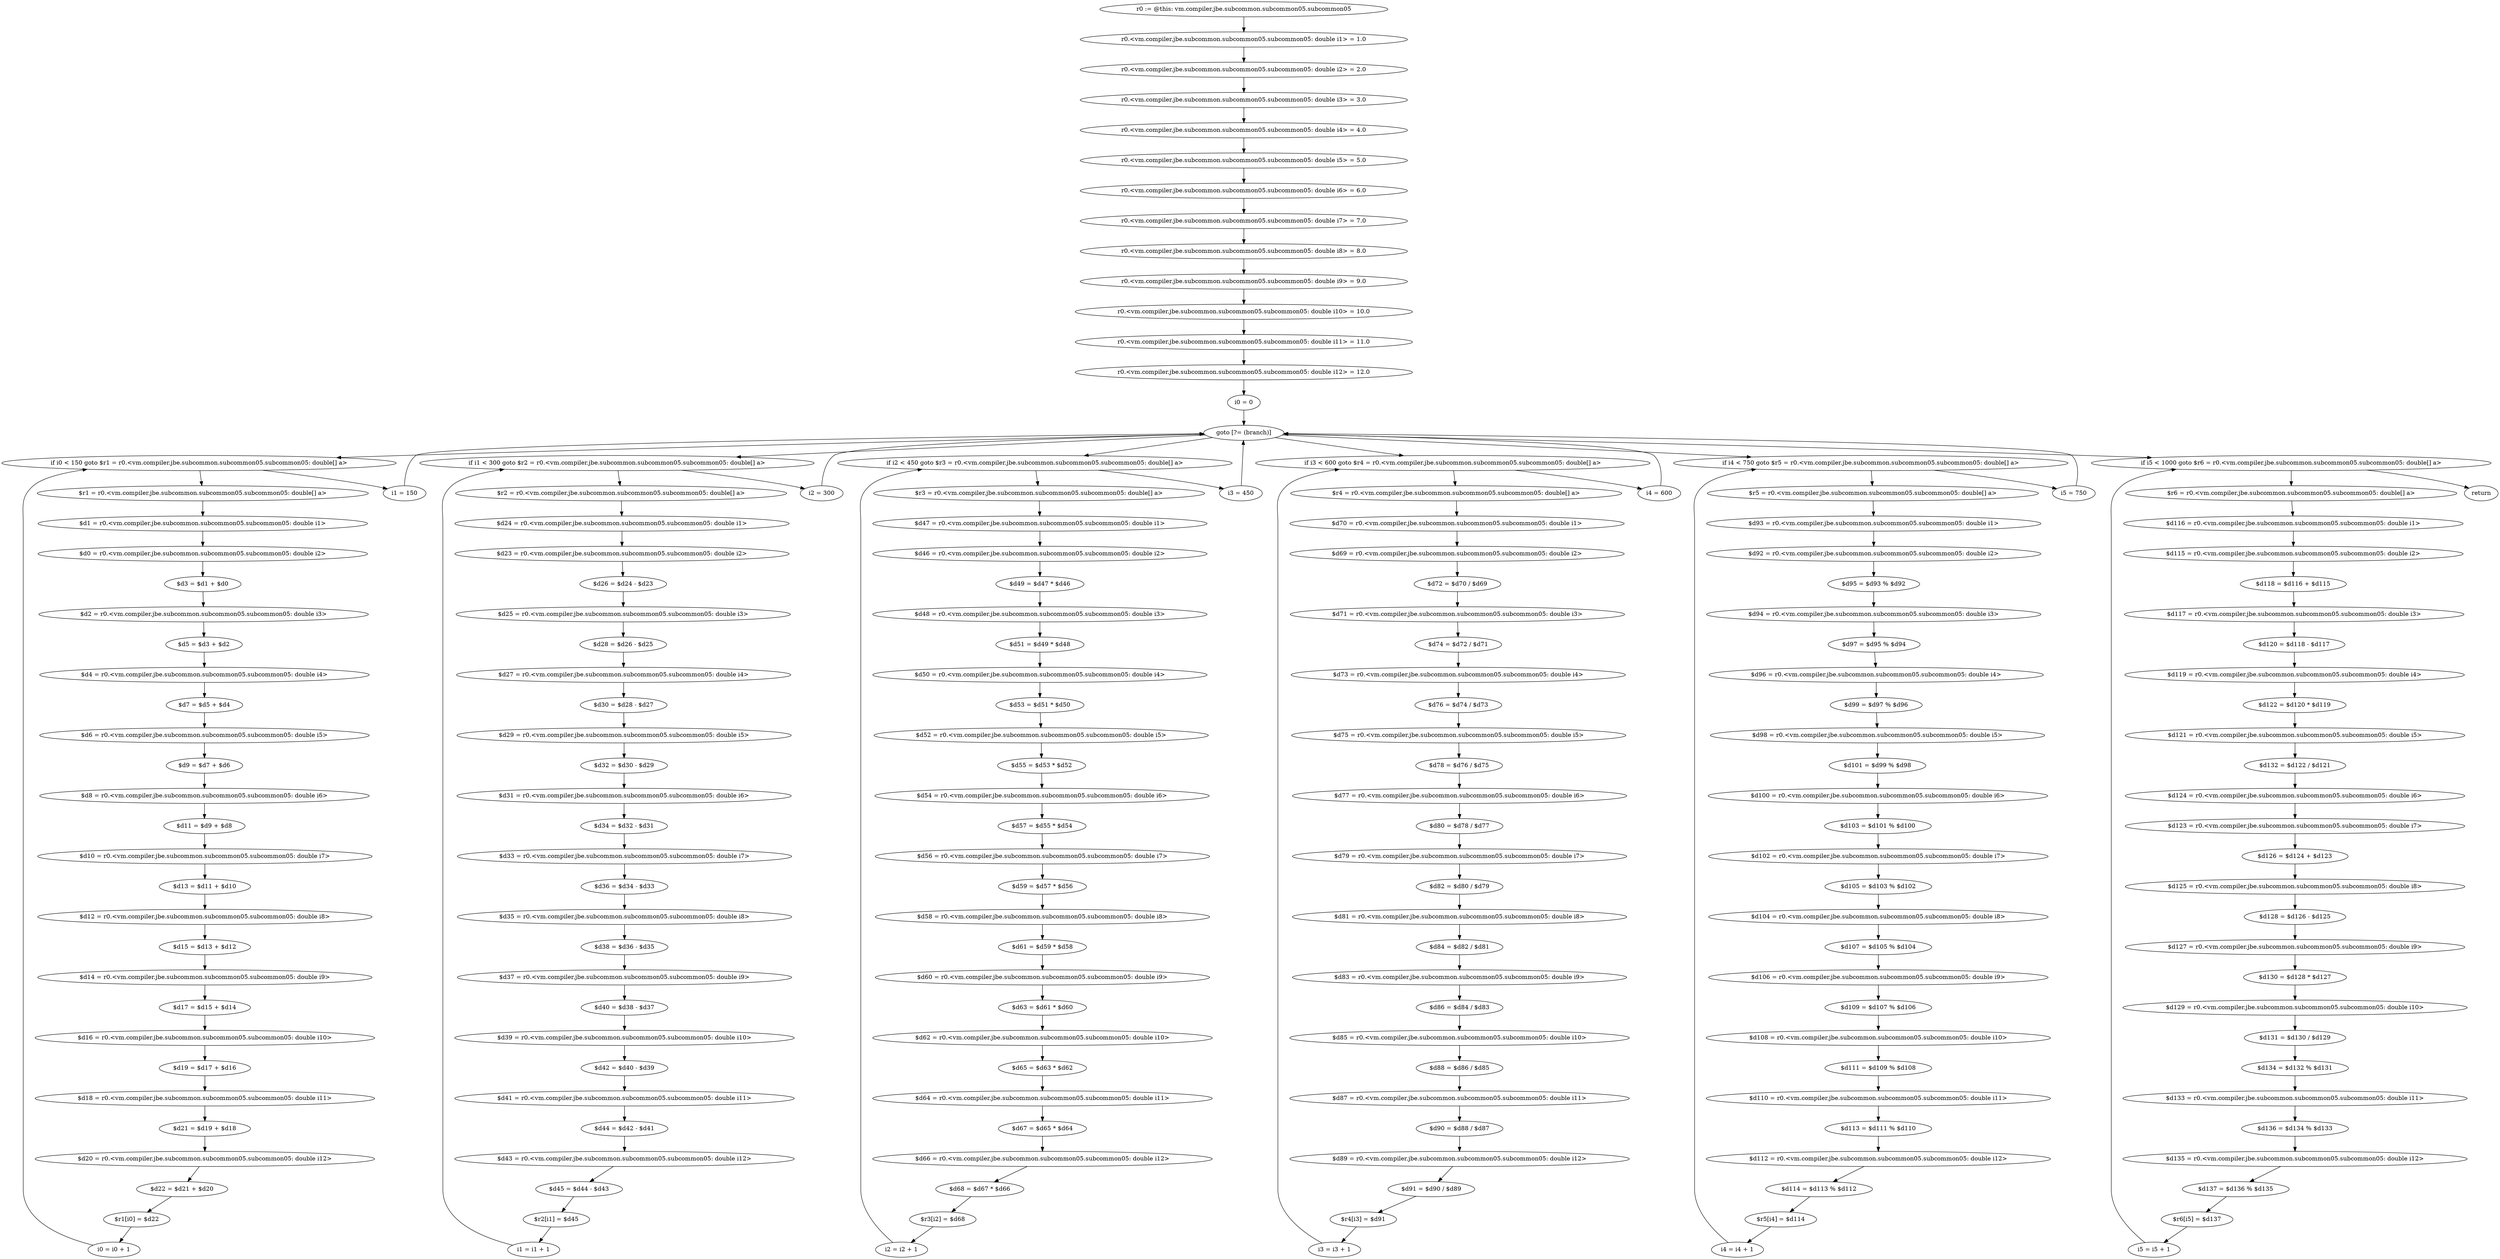 digraph "unitGraph" {
    "r0 := @this: vm.compiler.jbe.subcommon.subcommon05.subcommon05"
    "r0.<vm.compiler.jbe.subcommon.subcommon05.subcommon05: double i1> = 1.0"
    "r0.<vm.compiler.jbe.subcommon.subcommon05.subcommon05: double i2> = 2.0"
    "r0.<vm.compiler.jbe.subcommon.subcommon05.subcommon05: double i3> = 3.0"
    "r0.<vm.compiler.jbe.subcommon.subcommon05.subcommon05: double i4> = 4.0"
    "r0.<vm.compiler.jbe.subcommon.subcommon05.subcommon05: double i5> = 5.0"
    "r0.<vm.compiler.jbe.subcommon.subcommon05.subcommon05: double i6> = 6.0"
    "r0.<vm.compiler.jbe.subcommon.subcommon05.subcommon05: double i7> = 7.0"
    "r0.<vm.compiler.jbe.subcommon.subcommon05.subcommon05: double i8> = 8.0"
    "r0.<vm.compiler.jbe.subcommon.subcommon05.subcommon05: double i9> = 9.0"
    "r0.<vm.compiler.jbe.subcommon.subcommon05.subcommon05: double i10> = 10.0"
    "r0.<vm.compiler.jbe.subcommon.subcommon05.subcommon05: double i11> = 11.0"
    "r0.<vm.compiler.jbe.subcommon.subcommon05.subcommon05: double i12> = 12.0"
    "i0 = 0"
    "goto [?= (branch)]"
    "$r1 = r0.<vm.compiler.jbe.subcommon.subcommon05.subcommon05: double[] a>"
    "$d1 = r0.<vm.compiler.jbe.subcommon.subcommon05.subcommon05: double i1>"
    "$d0 = r0.<vm.compiler.jbe.subcommon.subcommon05.subcommon05: double i2>"
    "$d3 = $d1 + $d0"
    "$d2 = r0.<vm.compiler.jbe.subcommon.subcommon05.subcommon05: double i3>"
    "$d5 = $d3 + $d2"
    "$d4 = r0.<vm.compiler.jbe.subcommon.subcommon05.subcommon05: double i4>"
    "$d7 = $d5 + $d4"
    "$d6 = r0.<vm.compiler.jbe.subcommon.subcommon05.subcommon05: double i5>"
    "$d9 = $d7 + $d6"
    "$d8 = r0.<vm.compiler.jbe.subcommon.subcommon05.subcommon05: double i6>"
    "$d11 = $d9 + $d8"
    "$d10 = r0.<vm.compiler.jbe.subcommon.subcommon05.subcommon05: double i7>"
    "$d13 = $d11 + $d10"
    "$d12 = r0.<vm.compiler.jbe.subcommon.subcommon05.subcommon05: double i8>"
    "$d15 = $d13 + $d12"
    "$d14 = r0.<vm.compiler.jbe.subcommon.subcommon05.subcommon05: double i9>"
    "$d17 = $d15 + $d14"
    "$d16 = r0.<vm.compiler.jbe.subcommon.subcommon05.subcommon05: double i10>"
    "$d19 = $d17 + $d16"
    "$d18 = r0.<vm.compiler.jbe.subcommon.subcommon05.subcommon05: double i11>"
    "$d21 = $d19 + $d18"
    "$d20 = r0.<vm.compiler.jbe.subcommon.subcommon05.subcommon05: double i12>"
    "$d22 = $d21 + $d20"
    "$r1[i0] = $d22"
    "i0 = i0 + 1"
    "if i0 < 150 goto $r1 = r0.<vm.compiler.jbe.subcommon.subcommon05.subcommon05: double[] a>"
    "i1 = 150"
    "$r2 = r0.<vm.compiler.jbe.subcommon.subcommon05.subcommon05: double[] a>"
    "$d24 = r0.<vm.compiler.jbe.subcommon.subcommon05.subcommon05: double i1>"
    "$d23 = r0.<vm.compiler.jbe.subcommon.subcommon05.subcommon05: double i2>"
    "$d26 = $d24 - $d23"
    "$d25 = r0.<vm.compiler.jbe.subcommon.subcommon05.subcommon05: double i3>"
    "$d28 = $d26 - $d25"
    "$d27 = r0.<vm.compiler.jbe.subcommon.subcommon05.subcommon05: double i4>"
    "$d30 = $d28 - $d27"
    "$d29 = r0.<vm.compiler.jbe.subcommon.subcommon05.subcommon05: double i5>"
    "$d32 = $d30 - $d29"
    "$d31 = r0.<vm.compiler.jbe.subcommon.subcommon05.subcommon05: double i6>"
    "$d34 = $d32 - $d31"
    "$d33 = r0.<vm.compiler.jbe.subcommon.subcommon05.subcommon05: double i7>"
    "$d36 = $d34 - $d33"
    "$d35 = r0.<vm.compiler.jbe.subcommon.subcommon05.subcommon05: double i8>"
    "$d38 = $d36 - $d35"
    "$d37 = r0.<vm.compiler.jbe.subcommon.subcommon05.subcommon05: double i9>"
    "$d40 = $d38 - $d37"
    "$d39 = r0.<vm.compiler.jbe.subcommon.subcommon05.subcommon05: double i10>"
    "$d42 = $d40 - $d39"
    "$d41 = r0.<vm.compiler.jbe.subcommon.subcommon05.subcommon05: double i11>"
    "$d44 = $d42 - $d41"
    "$d43 = r0.<vm.compiler.jbe.subcommon.subcommon05.subcommon05: double i12>"
    "$d45 = $d44 - $d43"
    "$r2[i1] = $d45"
    "i1 = i1 + 1"
    "if i1 < 300 goto $r2 = r0.<vm.compiler.jbe.subcommon.subcommon05.subcommon05: double[] a>"
    "i2 = 300"
    "$r3 = r0.<vm.compiler.jbe.subcommon.subcommon05.subcommon05: double[] a>"
    "$d47 = r0.<vm.compiler.jbe.subcommon.subcommon05.subcommon05: double i1>"
    "$d46 = r0.<vm.compiler.jbe.subcommon.subcommon05.subcommon05: double i2>"
    "$d49 = $d47 * $d46"
    "$d48 = r0.<vm.compiler.jbe.subcommon.subcommon05.subcommon05: double i3>"
    "$d51 = $d49 * $d48"
    "$d50 = r0.<vm.compiler.jbe.subcommon.subcommon05.subcommon05: double i4>"
    "$d53 = $d51 * $d50"
    "$d52 = r0.<vm.compiler.jbe.subcommon.subcommon05.subcommon05: double i5>"
    "$d55 = $d53 * $d52"
    "$d54 = r0.<vm.compiler.jbe.subcommon.subcommon05.subcommon05: double i6>"
    "$d57 = $d55 * $d54"
    "$d56 = r0.<vm.compiler.jbe.subcommon.subcommon05.subcommon05: double i7>"
    "$d59 = $d57 * $d56"
    "$d58 = r0.<vm.compiler.jbe.subcommon.subcommon05.subcommon05: double i8>"
    "$d61 = $d59 * $d58"
    "$d60 = r0.<vm.compiler.jbe.subcommon.subcommon05.subcommon05: double i9>"
    "$d63 = $d61 * $d60"
    "$d62 = r0.<vm.compiler.jbe.subcommon.subcommon05.subcommon05: double i10>"
    "$d65 = $d63 * $d62"
    "$d64 = r0.<vm.compiler.jbe.subcommon.subcommon05.subcommon05: double i11>"
    "$d67 = $d65 * $d64"
    "$d66 = r0.<vm.compiler.jbe.subcommon.subcommon05.subcommon05: double i12>"
    "$d68 = $d67 * $d66"
    "$r3[i2] = $d68"
    "i2 = i2 + 1"
    "if i2 < 450 goto $r3 = r0.<vm.compiler.jbe.subcommon.subcommon05.subcommon05: double[] a>"
    "i3 = 450"
    "$r4 = r0.<vm.compiler.jbe.subcommon.subcommon05.subcommon05: double[] a>"
    "$d70 = r0.<vm.compiler.jbe.subcommon.subcommon05.subcommon05: double i1>"
    "$d69 = r0.<vm.compiler.jbe.subcommon.subcommon05.subcommon05: double i2>"
    "$d72 = $d70 / $d69"
    "$d71 = r0.<vm.compiler.jbe.subcommon.subcommon05.subcommon05: double i3>"
    "$d74 = $d72 / $d71"
    "$d73 = r0.<vm.compiler.jbe.subcommon.subcommon05.subcommon05: double i4>"
    "$d76 = $d74 / $d73"
    "$d75 = r0.<vm.compiler.jbe.subcommon.subcommon05.subcommon05: double i5>"
    "$d78 = $d76 / $d75"
    "$d77 = r0.<vm.compiler.jbe.subcommon.subcommon05.subcommon05: double i6>"
    "$d80 = $d78 / $d77"
    "$d79 = r0.<vm.compiler.jbe.subcommon.subcommon05.subcommon05: double i7>"
    "$d82 = $d80 / $d79"
    "$d81 = r0.<vm.compiler.jbe.subcommon.subcommon05.subcommon05: double i8>"
    "$d84 = $d82 / $d81"
    "$d83 = r0.<vm.compiler.jbe.subcommon.subcommon05.subcommon05: double i9>"
    "$d86 = $d84 / $d83"
    "$d85 = r0.<vm.compiler.jbe.subcommon.subcommon05.subcommon05: double i10>"
    "$d88 = $d86 / $d85"
    "$d87 = r0.<vm.compiler.jbe.subcommon.subcommon05.subcommon05: double i11>"
    "$d90 = $d88 / $d87"
    "$d89 = r0.<vm.compiler.jbe.subcommon.subcommon05.subcommon05: double i12>"
    "$d91 = $d90 / $d89"
    "$r4[i3] = $d91"
    "i3 = i3 + 1"
    "if i3 < 600 goto $r4 = r0.<vm.compiler.jbe.subcommon.subcommon05.subcommon05: double[] a>"
    "i4 = 600"
    "$r5 = r0.<vm.compiler.jbe.subcommon.subcommon05.subcommon05: double[] a>"
    "$d93 = r0.<vm.compiler.jbe.subcommon.subcommon05.subcommon05: double i1>"
    "$d92 = r0.<vm.compiler.jbe.subcommon.subcommon05.subcommon05: double i2>"
    "$d95 = $d93 % $d92"
    "$d94 = r0.<vm.compiler.jbe.subcommon.subcommon05.subcommon05: double i3>"
    "$d97 = $d95 % $d94"
    "$d96 = r0.<vm.compiler.jbe.subcommon.subcommon05.subcommon05: double i4>"
    "$d99 = $d97 % $d96"
    "$d98 = r0.<vm.compiler.jbe.subcommon.subcommon05.subcommon05: double i5>"
    "$d101 = $d99 % $d98"
    "$d100 = r0.<vm.compiler.jbe.subcommon.subcommon05.subcommon05: double i6>"
    "$d103 = $d101 % $d100"
    "$d102 = r0.<vm.compiler.jbe.subcommon.subcommon05.subcommon05: double i7>"
    "$d105 = $d103 % $d102"
    "$d104 = r0.<vm.compiler.jbe.subcommon.subcommon05.subcommon05: double i8>"
    "$d107 = $d105 % $d104"
    "$d106 = r0.<vm.compiler.jbe.subcommon.subcommon05.subcommon05: double i9>"
    "$d109 = $d107 % $d106"
    "$d108 = r0.<vm.compiler.jbe.subcommon.subcommon05.subcommon05: double i10>"
    "$d111 = $d109 % $d108"
    "$d110 = r0.<vm.compiler.jbe.subcommon.subcommon05.subcommon05: double i11>"
    "$d113 = $d111 % $d110"
    "$d112 = r0.<vm.compiler.jbe.subcommon.subcommon05.subcommon05: double i12>"
    "$d114 = $d113 % $d112"
    "$r5[i4] = $d114"
    "i4 = i4 + 1"
    "if i4 < 750 goto $r5 = r0.<vm.compiler.jbe.subcommon.subcommon05.subcommon05: double[] a>"
    "i5 = 750"
    "$r6 = r0.<vm.compiler.jbe.subcommon.subcommon05.subcommon05: double[] a>"
    "$d116 = r0.<vm.compiler.jbe.subcommon.subcommon05.subcommon05: double i1>"
    "$d115 = r0.<vm.compiler.jbe.subcommon.subcommon05.subcommon05: double i2>"
    "$d118 = $d116 + $d115"
    "$d117 = r0.<vm.compiler.jbe.subcommon.subcommon05.subcommon05: double i3>"
    "$d120 = $d118 - $d117"
    "$d119 = r0.<vm.compiler.jbe.subcommon.subcommon05.subcommon05: double i4>"
    "$d122 = $d120 * $d119"
    "$d121 = r0.<vm.compiler.jbe.subcommon.subcommon05.subcommon05: double i5>"
    "$d132 = $d122 / $d121"
    "$d124 = r0.<vm.compiler.jbe.subcommon.subcommon05.subcommon05: double i6>"
    "$d123 = r0.<vm.compiler.jbe.subcommon.subcommon05.subcommon05: double i7>"
    "$d126 = $d124 + $d123"
    "$d125 = r0.<vm.compiler.jbe.subcommon.subcommon05.subcommon05: double i8>"
    "$d128 = $d126 - $d125"
    "$d127 = r0.<vm.compiler.jbe.subcommon.subcommon05.subcommon05: double i9>"
    "$d130 = $d128 * $d127"
    "$d129 = r0.<vm.compiler.jbe.subcommon.subcommon05.subcommon05: double i10>"
    "$d131 = $d130 / $d129"
    "$d134 = $d132 % $d131"
    "$d133 = r0.<vm.compiler.jbe.subcommon.subcommon05.subcommon05: double i11>"
    "$d136 = $d134 % $d133"
    "$d135 = r0.<vm.compiler.jbe.subcommon.subcommon05.subcommon05: double i12>"
    "$d137 = $d136 % $d135"
    "$r6[i5] = $d137"
    "i5 = i5 + 1"
    "if i5 < 1000 goto $r6 = r0.<vm.compiler.jbe.subcommon.subcommon05.subcommon05: double[] a>"
    "return"
    "r0 := @this: vm.compiler.jbe.subcommon.subcommon05.subcommon05"->"r0.<vm.compiler.jbe.subcommon.subcommon05.subcommon05: double i1> = 1.0";
    "r0.<vm.compiler.jbe.subcommon.subcommon05.subcommon05: double i1> = 1.0"->"r0.<vm.compiler.jbe.subcommon.subcommon05.subcommon05: double i2> = 2.0";
    "r0.<vm.compiler.jbe.subcommon.subcommon05.subcommon05: double i2> = 2.0"->"r0.<vm.compiler.jbe.subcommon.subcommon05.subcommon05: double i3> = 3.0";
    "r0.<vm.compiler.jbe.subcommon.subcommon05.subcommon05: double i3> = 3.0"->"r0.<vm.compiler.jbe.subcommon.subcommon05.subcommon05: double i4> = 4.0";
    "r0.<vm.compiler.jbe.subcommon.subcommon05.subcommon05: double i4> = 4.0"->"r0.<vm.compiler.jbe.subcommon.subcommon05.subcommon05: double i5> = 5.0";
    "r0.<vm.compiler.jbe.subcommon.subcommon05.subcommon05: double i5> = 5.0"->"r0.<vm.compiler.jbe.subcommon.subcommon05.subcommon05: double i6> = 6.0";
    "r0.<vm.compiler.jbe.subcommon.subcommon05.subcommon05: double i6> = 6.0"->"r0.<vm.compiler.jbe.subcommon.subcommon05.subcommon05: double i7> = 7.0";
    "r0.<vm.compiler.jbe.subcommon.subcommon05.subcommon05: double i7> = 7.0"->"r0.<vm.compiler.jbe.subcommon.subcommon05.subcommon05: double i8> = 8.0";
    "r0.<vm.compiler.jbe.subcommon.subcommon05.subcommon05: double i8> = 8.0"->"r0.<vm.compiler.jbe.subcommon.subcommon05.subcommon05: double i9> = 9.0";
    "r0.<vm.compiler.jbe.subcommon.subcommon05.subcommon05: double i9> = 9.0"->"r0.<vm.compiler.jbe.subcommon.subcommon05.subcommon05: double i10> = 10.0";
    "r0.<vm.compiler.jbe.subcommon.subcommon05.subcommon05: double i10> = 10.0"->"r0.<vm.compiler.jbe.subcommon.subcommon05.subcommon05: double i11> = 11.0";
    "r0.<vm.compiler.jbe.subcommon.subcommon05.subcommon05: double i11> = 11.0"->"r0.<vm.compiler.jbe.subcommon.subcommon05.subcommon05: double i12> = 12.0";
    "r0.<vm.compiler.jbe.subcommon.subcommon05.subcommon05: double i12> = 12.0"->"i0 = 0";
    "i0 = 0"->"goto [?= (branch)]";
    "goto [?= (branch)]"->"if i0 < 150 goto $r1 = r0.<vm.compiler.jbe.subcommon.subcommon05.subcommon05: double[] a>";
    "$r1 = r0.<vm.compiler.jbe.subcommon.subcommon05.subcommon05: double[] a>"->"$d1 = r0.<vm.compiler.jbe.subcommon.subcommon05.subcommon05: double i1>";
    "$d1 = r0.<vm.compiler.jbe.subcommon.subcommon05.subcommon05: double i1>"->"$d0 = r0.<vm.compiler.jbe.subcommon.subcommon05.subcommon05: double i2>";
    "$d0 = r0.<vm.compiler.jbe.subcommon.subcommon05.subcommon05: double i2>"->"$d3 = $d1 + $d0";
    "$d3 = $d1 + $d0"->"$d2 = r0.<vm.compiler.jbe.subcommon.subcommon05.subcommon05: double i3>";
    "$d2 = r0.<vm.compiler.jbe.subcommon.subcommon05.subcommon05: double i3>"->"$d5 = $d3 + $d2";
    "$d5 = $d3 + $d2"->"$d4 = r0.<vm.compiler.jbe.subcommon.subcommon05.subcommon05: double i4>";
    "$d4 = r0.<vm.compiler.jbe.subcommon.subcommon05.subcommon05: double i4>"->"$d7 = $d5 + $d4";
    "$d7 = $d5 + $d4"->"$d6 = r0.<vm.compiler.jbe.subcommon.subcommon05.subcommon05: double i5>";
    "$d6 = r0.<vm.compiler.jbe.subcommon.subcommon05.subcommon05: double i5>"->"$d9 = $d7 + $d6";
    "$d9 = $d7 + $d6"->"$d8 = r0.<vm.compiler.jbe.subcommon.subcommon05.subcommon05: double i6>";
    "$d8 = r0.<vm.compiler.jbe.subcommon.subcommon05.subcommon05: double i6>"->"$d11 = $d9 + $d8";
    "$d11 = $d9 + $d8"->"$d10 = r0.<vm.compiler.jbe.subcommon.subcommon05.subcommon05: double i7>";
    "$d10 = r0.<vm.compiler.jbe.subcommon.subcommon05.subcommon05: double i7>"->"$d13 = $d11 + $d10";
    "$d13 = $d11 + $d10"->"$d12 = r0.<vm.compiler.jbe.subcommon.subcommon05.subcommon05: double i8>";
    "$d12 = r0.<vm.compiler.jbe.subcommon.subcommon05.subcommon05: double i8>"->"$d15 = $d13 + $d12";
    "$d15 = $d13 + $d12"->"$d14 = r0.<vm.compiler.jbe.subcommon.subcommon05.subcommon05: double i9>";
    "$d14 = r0.<vm.compiler.jbe.subcommon.subcommon05.subcommon05: double i9>"->"$d17 = $d15 + $d14";
    "$d17 = $d15 + $d14"->"$d16 = r0.<vm.compiler.jbe.subcommon.subcommon05.subcommon05: double i10>";
    "$d16 = r0.<vm.compiler.jbe.subcommon.subcommon05.subcommon05: double i10>"->"$d19 = $d17 + $d16";
    "$d19 = $d17 + $d16"->"$d18 = r0.<vm.compiler.jbe.subcommon.subcommon05.subcommon05: double i11>";
    "$d18 = r0.<vm.compiler.jbe.subcommon.subcommon05.subcommon05: double i11>"->"$d21 = $d19 + $d18";
    "$d21 = $d19 + $d18"->"$d20 = r0.<vm.compiler.jbe.subcommon.subcommon05.subcommon05: double i12>";
    "$d20 = r0.<vm.compiler.jbe.subcommon.subcommon05.subcommon05: double i12>"->"$d22 = $d21 + $d20";
    "$d22 = $d21 + $d20"->"$r1[i0] = $d22";
    "$r1[i0] = $d22"->"i0 = i0 + 1";
    "i0 = i0 + 1"->"if i0 < 150 goto $r1 = r0.<vm.compiler.jbe.subcommon.subcommon05.subcommon05: double[] a>";
    "if i0 < 150 goto $r1 = r0.<vm.compiler.jbe.subcommon.subcommon05.subcommon05: double[] a>"->"i1 = 150";
    "if i0 < 150 goto $r1 = r0.<vm.compiler.jbe.subcommon.subcommon05.subcommon05: double[] a>"->"$r1 = r0.<vm.compiler.jbe.subcommon.subcommon05.subcommon05: double[] a>";
    "i1 = 150"->"goto [?= (branch)]";
    "goto [?= (branch)]"->"if i1 < 300 goto $r2 = r0.<vm.compiler.jbe.subcommon.subcommon05.subcommon05: double[] a>";
    "$r2 = r0.<vm.compiler.jbe.subcommon.subcommon05.subcommon05: double[] a>"->"$d24 = r0.<vm.compiler.jbe.subcommon.subcommon05.subcommon05: double i1>";
    "$d24 = r0.<vm.compiler.jbe.subcommon.subcommon05.subcommon05: double i1>"->"$d23 = r0.<vm.compiler.jbe.subcommon.subcommon05.subcommon05: double i2>";
    "$d23 = r0.<vm.compiler.jbe.subcommon.subcommon05.subcommon05: double i2>"->"$d26 = $d24 - $d23";
    "$d26 = $d24 - $d23"->"$d25 = r0.<vm.compiler.jbe.subcommon.subcommon05.subcommon05: double i3>";
    "$d25 = r0.<vm.compiler.jbe.subcommon.subcommon05.subcommon05: double i3>"->"$d28 = $d26 - $d25";
    "$d28 = $d26 - $d25"->"$d27 = r0.<vm.compiler.jbe.subcommon.subcommon05.subcommon05: double i4>";
    "$d27 = r0.<vm.compiler.jbe.subcommon.subcommon05.subcommon05: double i4>"->"$d30 = $d28 - $d27";
    "$d30 = $d28 - $d27"->"$d29 = r0.<vm.compiler.jbe.subcommon.subcommon05.subcommon05: double i5>";
    "$d29 = r0.<vm.compiler.jbe.subcommon.subcommon05.subcommon05: double i5>"->"$d32 = $d30 - $d29";
    "$d32 = $d30 - $d29"->"$d31 = r0.<vm.compiler.jbe.subcommon.subcommon05.subcommon05: double i6>";
    "$d31 = r0.<vm.compiler.jbe.subcommon.subcommon05.subcommon05: double i6>"->"$d34 = $d32 - $d31";
    "$d34 = $d32 - $d31"->"$d33 = r0.<vm.compiler.jbe.subcommon.subcommon05.subcommon05: double i7>";
    "$d33 = r0.<vm.compiler.jbe.subcommon.subcommon05.subcommon05: double i7>"->"$d36 = $d34 - $d33";
    "$d36 = $d34 - $d33"->"$d35 = r0.<vm.compiler.jbe.subcommon.subcommon05.subcommon05: double i8>";
    "$d35 = r0.<vm.compiler.jbe.subcommon.subcommon05.subcommon05: double i8>"->"$d38 = $d36 - $d35";
    "$d38 = $d36 - $d35"->"$d37 = r0.<vm.compiler.jbe.subcommon.subcommon05.subcommon05: double i9>";
    "$d37 = r0.<vm.compiler.jbe.subcommon.subcommon05.subcommon05: double i9>"->"$d40 = $d38 - $d37";
    "$d40 = $d38 - $d37"->"$d39 = r0.<vm.compiler.jbe.subcommon.subcommon05.subcommon05: double i10>";
    "$d39 = r0.<vm.compiler.jbe.subcommon.subcommon05.subcommon05: double i10>"->"$d42 = $d40 - $d39";
    "$d42 = $d40 - $d39"->"$d41 = r0.<vm.compiler.jbe.subcommon.subcommon05.subcommon05: double i11>";
    "$d41 = r0.<vm.compiler.jbe.subcommon.subcommon05.subcommon05: double i11>"->"$d44 = $d42 - $d41";
    "$d44 = $d42 - $d41"->"$d43 = r0.<vm.compiler.jbe.subcommon.subcommon05.subcommon05: double i12>";
    "$d43 = r0.<vm.compiler.jbe.subcommon.subcommon05.subcommon05: double i12>"->"$d45 = $d44 - $d43";
    "$d45 = $d44 - $d43"->"$r2[i1] = $d45";
    "$r2[i1] = $d45"->"i1 = i1 + 1";
    "i1 = i1 + 1"->"if i1 < 300 goto $r2 = r0.<vm.compiler.jbe.subcommon.subcommon05.subcommon05: double[] a>";
    "if i1 < 300 goto $r2 = r0.<vm.compiler.jbe.subcommon.subcommon05.subcommon05: double[] a>"->"i2 = 300";
    "if i1 < 300 goto $r2 = r0.<vm.compiler.jbe.subcommon.subcommon05.subcommon05: double[] a>"->"$r2 = r0.<vm.compiler.jbe.subcommon.subcommon05.subcommon05: double[] a>";
    "i2 = 300"->"goto [?= (branch)]";
    "goto [?= (branch)]"->"if i2 < 450 goto $r3 = r0.<vm.compiler.jbe.subcommon.subcommon05.subcommon05: double[] a>";
    "$r3 = r0.<vm.compiler.jbe.subcommon.subcommon05.subcommon05: double[] a>"->"$d47 = r0.<vm.compiler.jbe.subcommon.subcommon05.subcommon05: double i1>";
    "$d47 = r0.<vm.compiler.jbe.subcommon.subcommon05.subcommon05: double i1>"->"$d46 = r0.<vm.compiler.jbe.subcommon.subcommon05.subcommon05: double i2>";
    "$d46 = r0.<vm.compiler.jbe.subcommon.subcommon05.subcommon05: double i2>"->"$d49 = $d47 * $d46";
    "$d49 = $d47 * $d46"->"$d48 = r0.<vm.compiler.jbe.subcommon.subcommon05.subcommon05: double i3>";
    "$d48 = r0.<vm.compiler.jbe.subcommon.subcommon05.subcommon05: double i3>"->"$d51 = $d49 * $d48";
    "$d51 = $d49 * $d48"->"$d50 = r0.<vm.compiler.jbe.subcommon.subcommon05.subcommon05: double i4>";
    "$d50 = r0.<vm.compiler.jbe.subcommon.subcommon05.subcommon05: double i4>"->"$d53 = $d51 * $d50";
    "$d53 = $d51 * $d50"->"$d52 = r0.<vm.compiler.jbe.subcommon.subcommon05.subcommon05: double i5>";
    "$d52 = r0.<vm.compiler.jbe.subcommon.subcommon05.subcommon05: double i5>"->"$d55 = $d53 * $d52";
    "$d55 = $d53 * $d52"->"$d54 = r0.<vm.compiler.jbe.subcommon.subcommon05.subcommon05: double i6>";
    "$d54 = r0.<vm.compiler.jbe.subcommon.subcommon05.subcommon05: double i6>"->"$d57 = $d55 * $d54";
    "$d57 = $d55 * $d54"->"$d56 = r0.<vm.compiler.jbe.subcommon.subcommon05.subcommon05: double i7>";
    "$d56 = r0.<vm.compiler.jbe.subcommon.subcommon05.subcommon05: double i7>"->"$d59 = $d57 * $d56";
    "$d59 = $d57 * $d56"->"$d58 = r0.<vm.compiler.jbe.subcommon.subcommon05.subcommon05: double i8>";
    "$d58 = r0.<vm.compiler.jbe.subcommon.subcommon05.subcommon05: double i8>"->"$d61 = $d59 * $d58";
    "$d61 = $d59 * $d58"->"$d60 = r0.<vm.compiler.jbe.subcommon.subcommon05.subcommon05: double i9>";
    "$d60 = r0.<vm.compiler.jbe.subcommon.subcommon05.subcommon05: double i9>"->"$d63 = $d61 * $d60";
    "$d63 = $d61 * $d60"->"$d62 = r0.<vm.compiler.jbe.subcommon.subcommon05.subcommon05: double i10>";
    "$d62 = r0.<vm.compiler.jbe.subcommon.subcommon05.subcommon05: double i10>"->"$d65 = $d63 * $d62";
    "$d65 = $d63 * $d62"->"$d64 = r0.<vm.compiler.jbe.subcommon.subcommon05.subcommon05: double i11>";
    "$d64 = r0.<vm.compiler.jbe.subcommon.subcommon05.subcommon05: double i11>"->"$d67 = $d65 * $d64";
    "$d67 = $d65 * $d64"->"$d66 = r0.<vm.compiler.jbe.subcommon.subcommon05.subcommon05: double i12>";
    "$d66 = r0.<vm.compiler.jbe.subcommon.subcommon05.subcommon05: double i12>"->"$d68 = $d67 * $d66";
    "$d68 = $d67 * $d66"->"$r3[i2] = $d68";
    "$r3[i2] = $d68"->"i2 = i2 + 1";
    "i2 = i2 + 1"->"if i2 < 450 goto $r3 = r0.<vm.compiler.jbe.subcommon.subcommon05.subcommon05: double[] a>";
    "if i2 < 450 goto $r3 = r0.<vm.compiler.jbe.subcommon.subcommon05.subcommon05: double[] a>"->"i3 = 450";
    "if i2 < 450 goto $r3 = r0.<vm.compiler.jbe.subcommon.subcommon05.subcommon05: double[] a>"->"$r3 = r0.<vm.compiler.jbe.subcommon.subcommon05.subcommon05: double[] a>";
    "i3 = 450"->"goto [?= (branch)]";
    "goto [?= (branch)]"->"if i3 < 600 goto $r4 = r0.<vm.compiler.jbe.subcommon.subcommon05.subcommon05: double[] a>";
    "$r4 = r0.<vm.compiler.jbe.subcommon.subcommon05.subcommon05: double[] a>"->"$d70 = r0.<vm.compiler.jbe.subcommon.subcommon05.subcommon05: double i1>";
    "$d70 = r0.<vm.compiler.jbe.subcommon.subcommon05.subcommon05: double i1>"->"$d69 = r0.<vm.compiler.jbe.subcommon.subcommon05.subcommon05: double i2>";
    "$d69 = r0.<vm.compiler.jbe.subcommon.subcommon05.subcommon05: double i2>"->"$d72 = $d70 / $d69";
    "$d72 = $d70 / $d69"->"$d71 = r0.<vm.compiler.jbe.subcommon.subcommon05.subcommon05: double i3>";
    "$d71 = r0.<vm.compiler.jbe.subcommon.subcommon05.subcommon05: double i3>"->"$d74 = $d72 / $d71";
    "$d74 = $d72 / $d71"->"$d73 = r0.<vm.compiler.jbe.subcommon.subcommon05.subcommon05: double i4>";
    "$d73 = r0.<vm.compiler.jbe.subcommon.subcommon05.subcommon05: double i4>"->"$d76 = $d74 / $d73";
    "$d76 = $d74 / $d73"->"$d75 = r0.<vm.compiler.jbe.subcommon.subcommon05.subcommon05: double i5>";
    "$d75 = r0.<vm.compiler.jbe.subcommon.subcommon05.subcommon05: double i5>"->"$d78 = $d76 / $d75";
    "$d78 = $d76 / $d75"->"$d77 = r0.<vm.compiler.jbe.subcommon.subcommon05.subcommon05: double i6>";
    "$d77 = r0.<vm.compiler.jbe.subcommon.subcommon05.subcommon05: double i6>"->"$d80 = $d78 / $d77";
    "$d80 = $d78 / $d77"->"$d79 = r0.<vm.compiler.jbe.subcommon.subcommon05.subcommon05: double i7>";
    "$d79 = r0.<vm.compiler.jbe.subcommon.subcommon05.subcommon05: double i7>"->"$d82 = $d80 / $d79";
    "$d82 = $d80 / $d79"->"$d81 = r0.<vm.compiler.jbe.subcommon.subcommon05.subcommon05: double i8>";
    "$d81 = r0.<vm.compiler.jbe.subcommon.subcommon05.subcommon05: double i8>"->"$d84 = $d82 / $d81";
    "$d84 = $d82 / $d81"->"$d83 = r0.<vm.compiler.jbe.subcommon.subcommon05.subcommon05: double i9>";
    "$d83 = r0.<vm.compiler.jbe.subcommon.subcommon05.subcommon05: double i9>"->"$d86 = $d84 / $d83";
    "$d86 = $d84 / $d83"->"$d85 = r0.<vm.compiler.jbe.subcommon.subcommon05.subcommon05: double i10>";
    "$d85 = r0.<vm.compiler.jbe.subcommon.subcommon05.subcommon05: double i10>"->"$d88 = $d86 / $d85";
    "$d88 = $d86 / $d85"->"$d87 = r0.<vm.compiler.jbe.subcommon.subcommon05.subcommon05: double i11>";
    "$d87 = r0.<vm.compiler.jbe.subcommon.subcommon05.subcommon05: double i11>"->"$d90 = $d88 / $d87";
    "$d90 = $d88 / $d87"->"$d89 = r0.<vm.compiler.jbe.subcommon.subcommon05.subcommon05: double i12>";
    "$d89 = r0.<vm.compiler.jbe.subcommon.subcommon05.subcommon05: double i12>"->"$d91 = $d90 / $d89";
    "$d91 = $d90 / $d89"->"$r4[i3] = $d91";
    "$r4[i3] = $d91"->"i3 = i3 + 1";
    "i3 = i3 + 1"->"if i3 < 600 goto $r4 = r0.<vm.compiler.jbe.subcommon.subcommon05.subcommon05: double[] a>";
    "if i3 < 600 goto $r4 = r0.<vm.compiler.jbe.subcommon.subcommon05.subcommon05: double[] a>"->"i4 = 600";
    "if i3 < 600 goto $r4 = r0.<vm.compiler.jbe.subcommon.subcommon05.subcommon05: double[] a>"->"$r4 = r0.<vm.compiler.jbe.subcommon.subcommon05.subcommon05: double[] a>";
    "i4 = 600"->"goto [?= (branch)]";
    "goto [?= (branch)]"->"if i4 < 750 goto $r5 = r0.<vm.compiler.jbe.subcommon.subcommon05.subcommon05: double[] a>";
    "$r5 = r0.<vm.compiler.jbe.subcommon.subcommon05.subcommon05: double[] a>"->"$d93 = r0.<vm.compiler.jbe.subcommon.subcommon05.subcommon05: double i1>";
    "$d93 = r0.<vm.compiler.jbe.subcommon.subcommon05.subcommon05: double i1>"->"$d92 = r0.<vm.compiler.jbe.subcommon.subcommon05.subcommon05: double i2>";
    "$d92 = r0.<vm.compiler.jbe.subcommon.subcommon05.subcommon05: double i2>"->"$d95 = $d93 % $d92";
    "$d95 = $d93 % $d92"->"$d94 = r0.<vm.compiler.jbe.subcommon.subcommon05.subcommon05: double i3>";
    "$d94 = r0.<vm.compiler.jbe.subcommon.subcommon05.subcommon05: double i3>"->"$d97 = $d95 % $d94";
    "$d97 = $d95 % $d94"->"$d96 = r0.<vm.compiler.jbe.subcommon.subcommon05.subcommon05: double i4>";
    "$d96 = r0.<vm.compiler.jbe.subcommon.subcommon05.subcommon05: double i4>"->"$d99 = $d97 % $d96";
    "$d99 = $d97 % $d96"->"$d98 = r0.<vm.compiler.jbe.subcommon.subcommon05.subcommon05: double i5>";
    "$d98 = r0.<vm.compiler.jbe.subcommon.subcommon05.subcommon05: double i5>"->"$d101 = $d99 % $d98";
    "$d101 = $d99 % $d98"->"$d100 = r0.<vm.compiler.jbe.subcommon.subcommon05.subcommon05: double i6>";
    "$d100 = r0.<vm.compiler.jbe.subcommon.subcommon05.subcommon05: double i6>"->"$d103 = $d101 % $d100";
    "$d103 = $d101 % $d100"->"$d102 = r0.<vm.compiler.jbe.subcommon.subcommon05.subcommon05: double i7>";
    "$d102 = r0.<vm.compiler.jbe.subcommon.subcommon05.subcommon05: double i7>"->"$d105 = $d103 % $d102";
    "$d105 = $d103 % $d102"->"$d104 = r0.<vm.compiler.jbe.subcommon.subcommon05.subcommon05: double i8>";
    "$d104 = r0.<vm.compiler.jbe.subcommon.subcommon05.subcommon05: double i8>"->"$d107 = $d105 % $d104";
    "$d107 = $d105 % $d104"->"$d106 = r0.<vm.compiler.jbe.subcommon.subcommon05.subcommon05: double i9>";
    "$d106 = r0.<vm.compiler.jbe.subcommon.subcommon05.subcommon05: double i9>"->"$d109 = $d107 % $d106";
    "$d109 = $d107 % $d106"->"$d108 = r0.<vm.compiler.jbe.subcommon.subcommon05.subcommon05: double i10>";
    "$d108 = r0.<vm.compiler.jbe.subcommon.subcommon05.subcommon05: double i10>"->"$d111 = $d109 % $d108";
    "$d111 = $d109 % $d108"->"$d110 = r0.<vm.compiler.jbe.subcommon.subcommon05.subcommon05: double i11>";
    "$d110 = r0.<vm.compiler.jbe.subcommon.subcommon05.subcommon05: double i11>"->"$d113 = $d111 % $d110";
    "$d113 = $d111 % $d110"->"$d112 = r0.<vm.compiler.jbe.subcommon.subcommon05.subcommon05: double i12>";
    "$d112 = r0.<vm.compiler.jbe.subcommon.subcommon05.subcommon05: double i12>"->"$d114 = $d113 % $d112";
    "$d114 = $d113 % $d112"->"$r5[i4] = $d114";
    "$r5[i4] = $d114"->"i4 = i4 + 1";
    "i4 = i4 + 1"->"if i4 < 750 goto $r5 = r0.<vm.compiler.jbe.subcommon.subcommon05.subcommon05: double[] a>";
    "if i4 < 750 goto $r5 = r0.<vm.compiler.jbe.subcommon.subcommon05.subcommon05: double[] a>"->"i5 = 750";
    "if i4 < 750 goto $r5 = r0.<vm.compiler.jbe.subcommon.subcommon05.subcommon05: double[] a>"->"$r5 = r0.<vm.compiler.jbe.subcommon.subcommon05.subcommon05: double[] a>";
    "i5 = 750"->"goto [?= (branch)]";
    "goto [?= (branch)]"->"if i5 < 1000 goto $r6 = r0.<vm.compiler.jbe.subcommon.subcommon05.subcommon05: double[] a>";
    "$r6 = r0.<vm.compiler.jbe.subcommon.subcommon05.subcommon05: double[] a>"->"$d116 = r0.<vm.compiler.jbe.subcommon.subcommon05.subcommon05: double i1>";
    "$d116 = r0.<vm.compiler.jbe.subcommon.subcommon05.subcommon05: double i1>"->"$d115 = r0.<vm.compiler.jbe.subcommon.subcommon05.subcommon05: double i2>";
    "$d115 = r0.<vm.compiler.jbe.subcommon.subcommon05.subcommon05: double i2>"->"$d118 = $d116 + $d115";
    "$d118 = $d116 + $d115"->"$d117 = r0.<vm.compiler.jbe.subcommon.subcommon05.subcommon05: double i3>";
    "$d117 = r0.<vm.compiler.jbe.subcommon.subcommon05.subcommon05: double i3>"->"$d120 = $d118 - $d117";
    "$d120 = $d118 - $d117"->"$d119 = r0.<vm.compiler.jbe.subcommon.subcommon05.subcommon05: double i4>";
    "$d119 = r0.<vm.compiler.jbe.subcommon.subcommon05.subcommon05: double i4>"->"$d122 = $d120 * $d119";
    "$d122 = $d120 * $d119"->"$d121 = r0.<vm.compiler.jbe.subcommon.subcommon05.subcommon05: double i5>";
    "$d121 = r0.<vm.compiler.jbe.subcommon.subcommon05.subcommon05: double i5>"->"$d132 = $d122 / $d121";
    "$d132 = $d122 / $d121"->"$d124 = r0.<vm.compiler.jbe.subcommon.subcommon05.subcommon05: double i6>";
    "$d124 = r0.<vm.compiler.jbe.subcommon.subcommon05.subcommon05: double i6>"->"$d123 = r0.<vm.compiler.jbe.subcommon.subcommon05.subcommon05: double i7>";
    "$d123 = r0.<vm.compiler.jbe.subcommon.subcommon05.subcommon05: double i7>"->"$d126 = $d124 + $d123";
    "$d126 = $d124 + $d123"->"$d125 = r0.<vm.compiler.jbe.subcommon.subcommon05.subcommon05: double i8>";
    "$d125 = r0.<vm.compiler.jbe.subcommon.subcommon05.subcommon05: double i8>"->"$d128 = $d126 - $d125";
    "$d128 = $d126 - $d125"->"$d127 = r0.<vm.compiler.jbe.subcommon.subcommon05.subcommon05: double i9>";
    "$d127 = r0.<vm.compiler.jbe.subcommon.subcommon05.subcommon05: double i9>"->"$d130 = $d128 * $d127";
    "$d130 = $d128 * $d127"->"$d129 = r0.<vm.compiler.jbe.subcommon.subcommon05.subcommon05: double i10>";
    "$d129 = r0.<vm.compiler.jbe.subcommon.subcommon05.subcommon05: double i10>"->"$d131 = $d130 / $d129";
    "$d131 = $d130 / $d129"->"$d134 = $d132 % $d131";
    "$d134 = $d132 % $d131"->"$d133 = r0.<vm.compiler.jbe.subcommon.subcommon05.subcommon05: double i11>";
    "$d133 = r0.<vm.compiler.jbe.subcommon.subcommon05.subcommon05: double i11>"->"$d136 = $d134 % $d133";
    "$d136 = $d134 % $d133"->"$d135 = r0.<vm.compiler.jbe.subcommon.subcommon05.subcommon05: double i12>";
    "$d135 = r0.<vm.compiler.jbe.subcommon.subcommon05.subcommon05: double i12>"->"$d137 = $d136 % $d135";
    "$d137 = $d136 % $d135"->"$r6[i5] = $d137";
    "$r6[i5] = $d137"->"i5 = i5 + 1";
    "i5 = i5 + 1"->"if i5 < 1000 goto $r6 = r0.<vm.compiler.jbe.subcommon.subcommon05.subcommon05: double[] a>";
    "if i5 < 1000 goto $r6 = r0.<vm.compiler.jbe.subcommon.subcommon05.subcommon05: double[] a>"->"return";
    "if i5 < 1000 goto $r6 = r0.<vm.compiler.jbe.subcommon.subcommon05.subcommon05: double[] a>"->"$r6 = r0.<vm.compiler.jbe.subcommon.subcommon05.subcommon05: double[] a>";
}
